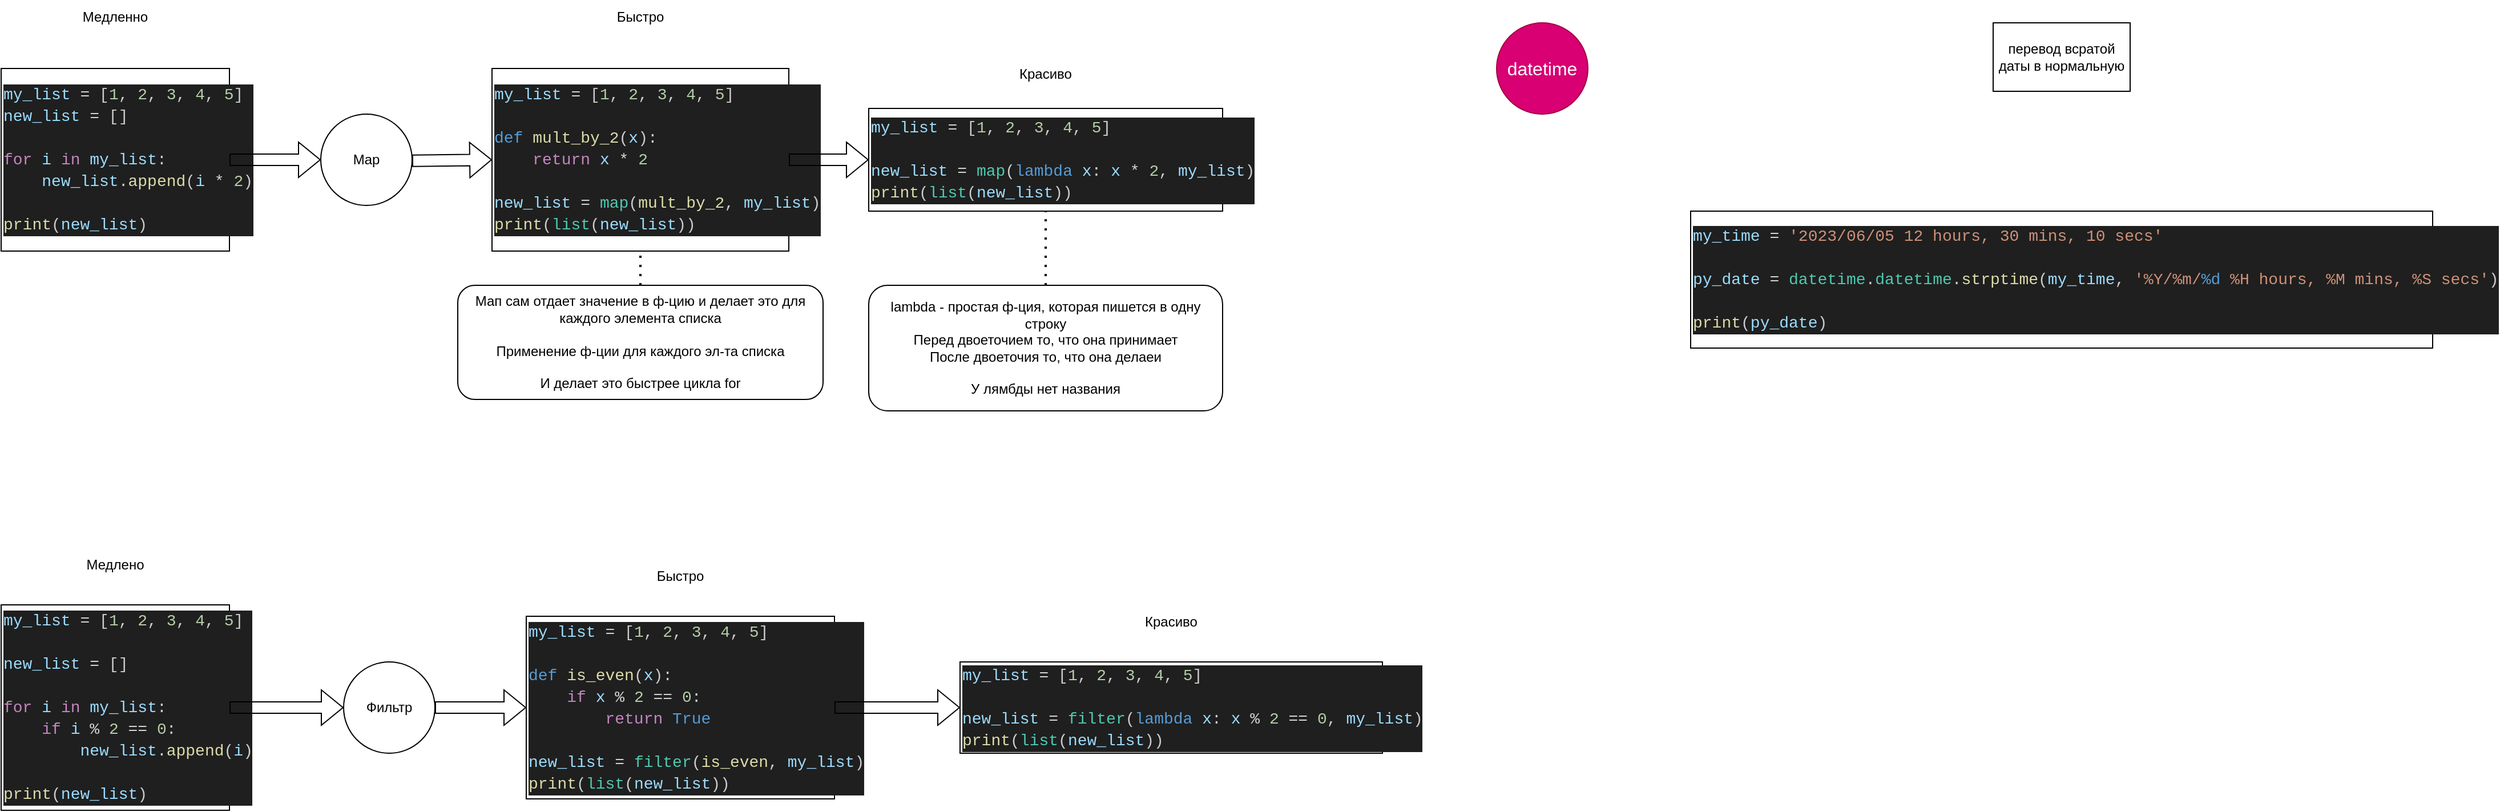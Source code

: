 <mxfile version="26.0.4">
  <diagram name="Страница — 1" id="1wJ-21scg9idzIs07e5_">
    <mxGraphModel dx="794" dy="1114" grid="1" gridSize="10" guides="1" tooltips="1" connect="1" arrows="1" fold="1" page="1" pageScale="1" pageWidth="827" pageHeight="1169" math="0" shadow="0">
      <root>
        <mxCell id="0" />
        <mxCell id="1" parent="0" />
        <mxCell id="25CpnA7_afA4pTST0aY2-1" value="Map" style="ellipse;whiteSpace=wrap;html=1;aspect=fixed;" parent="1" vertex="1">
          <mxGeometry x="330" y="120" width="80" height="80" as="geometry" />
        </mxCell>
        <mxCell id="25CpnA7_afA4pTST0aY2-2" value="&lt;div style=&quot;color: rgb(204, 204, 204); background-color: rgb(31, 31, 31); font-family: Consolas, &amp;quot;Courier New&amp;quot;, monospace; font-size: 14px; line-height: 19px; white-space: pre;&quot;&gt;&lt;div&gt;&lt;span style=&quot;color: rgb(156, 220, 254);&quot;&gt;my_list&lt;/span&gt; &lt;span style=&quot;color: rgb(212, 212, 212);&quot;&gt;=&lt;/span&gt; [&lt;span style=&quot;color: rgb(181, 206, 168);&quot;&gt;1&lt;/span&gt;, &lt;span style=&quot;color: rgb(181, 206, 168);&quot;&gt;2&lt;/span&gt;, &lt;span style=&quot;color: rgb(181, 206, 168);&quot;&gt;3&lt;/span&gt;, &lt;span style=&quot;color: rgb(181, 206, 168);&quot;&gt;4&lt;/span&gt;, &lt;span style=&quot;color: rgb(181, 206, 168);&quot;&gt;5&lt;/span&gt;]&lt;/div&gt;&lt;div&gt;&lt;span style=&quot;color: rgb(156, 220, 254);&quot;&gt;new_list&lt;/span&gt; &lt;span style=&quot;color: rgb(212, 212, 212);&quot;&gt;=&lt;/span&gt; []&lt;/div&gt;&lt;br&gt;&lt;div&gt;&lt;span style=&quot;color: rgb(197, 134, 192);&quot;&gt;for&lt;/span&gt; &lt;span style=&quot;color: rgb(156, 220, 254);&quot;&gt;i&lt;/span&gt; &lt;span style=&quot;color: rgb(197, 134, 192);&quot;&gt;in&lt;/span&gt; &lt;span style=&quot;color: rgb(156, 220, 254);&quot;&gt;my_list&lt;/span&gt;:&lt;/div&gt;&lt;div&gt;&amp;nbsp; &amp;nbsp; &lt;span style=&quot;color: rgb(156, 220, 254);&quot;&gt;new_list&lt;/span&gt;.&lt;span style=&quot;color: rgb(220, 220, 170);&quot;&gt;append&lt;/span&gt;(&lt;span style=&quot;color: rgb(156, 220, 254);&quot;&gt;i&lt;/span&gt; &lt;span style=&quot;color: rgb(212, 212, 212);&quot;&gt;*&lt;/span&gt; &lt;span style=&quot;color: rgb(181, 206, 168);&quot;&gt;2&lt;/span&gt;)&lt;/div&gt;&lt;br&gt;&lt;div&gt;&lt;span style=&quot;color: rgb(220, 220, 170);&quot;&gt;print&lt;/span&gt;(&lt;span style=&quot;color: rgb(156, 220, 254);&quot;&gt;new_list&lt;/span&gt;)&lt;/div&gt;&lt;/div&gt;" style="rounded=0;whiteSpace=wrap;html=1;align=left;" parent="1" vertex="1">
          <mxGeometry x="50" y="80" width="200" height="160" as="geometry" />
        </mxCell>
        <mxCell id="25CpnA7_afA4pTST0aY2-3" value="Медленно" style="text;html=1;align=center;verticalAlign=middle;whiteSpace=wrap;rounded=0;" parent="1" vertex="1">
          <mxGeometry x="120" y="20" width="60" height="30" as="geometry" />
        </mxCell>
        <mxCell id="25CpnA7_afA4pTST0aY2-4" value="&lt;div style=&quot;color: rgb(204, 204, 204); background-color: rgb(31, 31, 31); font-family: Consolas, &amp;quot;Courier New&amp;quot;, monospace; font-size: 14px; line-height: 19px; white-space: pre;&quot;&gt;&lt;div&gt;&lt;span style=&quot;color: rgb(156, 220, 254);&quot;&gt;my_list&lt;/span&gt; &lt;span style=&quot;color: rgb(212, 212, 212);&quot;&gt;=&lt;/span&gt; [&lt;span style=&quot;color: rgb(181, 206, 168);&quot;&gt;1&lt;/span&gt;, &lt;span style=&quot;color: rgb(181, 206, 168);&quot;&gt;2&lt;/span&gt;, &lt;span style=&quot;color: rgb(181, 206, 168);&quot;&gt;3&lt;/span&gt;, &lt;span style=&quot;color: rgb(181, 206, 168);&quot;&gt;4&lt;/span&gt;, &lt;span style=&quot;color: rgb(181, 206, 168);&quot;&gt;5&lt;/span&gt;]&lt;/div&gt;&lt;br&gt;&lt;div&gt;&lt;span style=&quot;color: rgb(86, 156, 214);&quot;&gt;def&lt;/span&gt; &lt;span style=&quot;color: rgb(220, 220, 170);&quot;&gt;mult_by_2&lt;/span&gt;(&lt;span style=&quot;color: rgb(156, 220, 254);&quot;&gt;x&lt;/span&gt;): &lt;/div&gt;&lt;div&gt;&lt;span style=&quot;background-color: light-dark(rgb(31, 31, 31), rgb(210, 210, 210)); color: light-dark(rgb(204, 204, 204), rgb(62, 62, 62));&quot;&gt;&amp;nbsp; &amp;nbsp; &lt;/span&gt;&lt;span style=&quot;background-color: light-dark(rgb(31, 31, 31), rgb(210, 210, 210)); color: rgb(197, 134, 192);&quot;&gt;return&lt;/span&gt;&lt;span style=&quot;background-color: light-dark(rgb(31, 31, 31), rgb(210, 210, 210)); color: light-dark(rgb(204, 204, 204), rgb(62, 62, 62));&quot;&gt; &lt;/span&gt;&lt;span style=&quot;background-color: light-dark(rgb(31, 31, 31), rgb(210, 210, 210)); color: rgb(156, 220, 254);&quot;&gt;x&lt;/span&gt;&lt;span style=&quot;background-color: light-dark(rgb(31, 31, 31), rgb(210, 210, 210)); color: light-dark(rgb(204, 204, 204), rgb(62, 62, 62));&quot;&gt; &lt;/span&gt;&lt;span style=&quot;background-color: light-dark(rgb(31, 31, 31), rgb(210, 210, 210)); color: rgb(212, 212, 212);&quot;&gt;*&lt;/span&gt;&lt;span style=&quot;background-color: light-dark(rgb(31, 31, 31), rgb(210, 210, 210)); color: light-dark(rgb(204, 204, 204), rgb(62, 62, 62));&quot;&gt; &lt;/span&gt;&lt;span style=&quot;background-color: light-dark(rgb(31, 31, 31), rgb(210, 210, 210)); color: rgb(181, 206, 168);&quot;&gt;2&lt;/span&gt;&lt;/div&gt;&lt;br&gt;&lt;div&gt;&lt;span style=&quot;color: rgb(156, 220, 254);&quot;&gt;new_list&lt;/span&gt; &lt;span style=&quot;color: rgb(212, 212, 212);&quot;&gt;=&lt;/span&gt; &lt;span style=&quot;color: rgb(78, 201, 176);&quot;&gt;map&lt;/span&gt;(&lt;span style=&quot;color: rgb(220, 220, 170);&quot;&gt;mult_by_2&lt;/span&gt;, &lt;span style=&quot;color: rgb(156, 220, 254);&quot;&gt;my_list&lt;/span&gt;)&lt;/div&gt;&lt;div&gt;&lt;span style=&quot;color: rgb(220, 220, 170);&quot;&gt;print&lt;/span&gt;(&lt;span style=&quot;color: rgb(78, 201, 176);&quot;&gt;list&lt;/span&gt;(&lt;span style=&quot;color: rgb(156, 220, 254);&quot;&gt;new_list&lt;/span&gt;))&lt;/div&gt;&lt;/div&gt;" style="rounded=0;whiteSpace=wrap;html=1;align=left;" parent="1" vertex="1">
          <mxGeometry x="480" y="80" width="260" height="160" as="geometry" />
        </mxCell>
        <mxCell id="25CpnA7_afA4pTST0aY2-5" value="Быстро" style="text;html=1;align=center;verticalAlign=middle;whiteSpace=wrap;rounded=0;" parent="1" vertex="1">
          <mxGeometry x="580" y="20" width="60" height="30" as="geometry" />
        </mxCell>
        <mxCell id="25CpnA7_afA4pTST0aY2-6" value="" style="shape=flexArrow;endArrow=classic;html=1;rounded=0;" parent="1" source="25CpnA7_afA4pTST0aY2-2" target="25CpnA7_afA4pTST0aY2-1" edge="1">
          <mxGeometry width="50" height="50" relative="1" as="geometry">
            <mxPoint x="340" y="190" as="sourcePoint" />
            <mxPoint x="390" y="140" as="targetPoint" />
          </mxGeometry>
        </mxCell>
        <mxCell id="25CpnA7_afA4pTST0aY2-7" value="" style="shape=flexArrow;endArrow=classic;html=1;rounded=0;" parent="1" source="25CpnA7_afA4pTST0aY2-1" target="25CpnA7_afA4pTST0aY2-4" edge="1">
          <mxGeometry width="50" height="50" relative="1" as="geometry">
            <mxPoint x="340" y="190" as="sourcePoint" />
            <mxPoint x="390" y="140" as="targetPoint" />
          </mxGeometry>
        </mxCell>
        <mxCell id="25CpnA7_afA4pTST0aY2-8" value="Мап сам отдает значение в ф-цию и делает это для каждого элемента списка&lt;div&gt;&lt;br&gt;&lt;/div&gt;&lt;div&gt;Применение ф-ции для каждого эл-та списка&lt;br&gt;&lt;div&gt;&lt;br&gt;&lt;/div&gt;&lt;div&gt;И делает это быстрее цикла for&lt;/div&gt;&lt;/div&gt;" style="rounded=1;whiteSpace=wrap;html=1;" parent="1" vertex="1">
          <mxGeometry x="450" y="270" width="320" height="100" as="geometry" />
        </mxCell>
        <mxCell id="25CpnA7_afA4pTST0aY2-9" value="" style="endArrow=none;dashed=1;html=1;dashPattern=1 3;strokeWidth=2;rounded=0;" parent="1" source="25CpnA7_afA4pTST0aY2-8" target="25CpnA7_afA4pTST0aY2-4" edge="1">
          <mxGeometry width="50" height="50" relative="1" as="geometry">
            <mxPoint x="540" y="260" as="sourcePoint" />
            <mxPoint x="590" y="210" as="targetPoint" />
          </mxGeometry>
        </mxCell>
        <mxCell id="25CpnA7_afA4pTST0aY2-10" value="" style="shape=flexArrow;endArrow=classic;html=1;rounded=0;" parent="1" source="25CpnA7_afA4pTST0aY2-4" target="25CpnA7_afA4pTST0aY2-11" edge="1">
          <mxGeometry width="50" height="50" relative="1" as="geometry">
            <mxPoint x="740" y="159.5" as="sourcePoint" />
            <mxPoint x="810" y="159.5" as="targetPoint" />
          </mxGeometry>
        </mxCell>
        <mxCell id="25CpnA7_afA4pTST0aY2-11" value="&lt;div style=&quot;color: rgb(204, 204, 204); background-color: rgb(31, 31, 31); font-family: Consolas, &amp;quot;Courier New&amp;quot;, monospace; font-size: 14px; line-height: 19px; white-space: pre;&quot;&gt;&lt;div&gt;&lt;span style=&quot;background-color: light-dark(rgb(31, 31, 31), rgb(210, 210, 210)); color: rgb(156, 220, 254);&quot;&gt;my_list&lt;/span&gt;&lt;span style=&quot;background-color: light-dark(rgb(31, 31, 31), rgb(210, 210, 210)); color: light-dark(rgb(204, 204, 204), rgb(62, 62, 62));&quot;&gt; &lt;/span&gt;&lt;span style=&quot;background-color: light-dark(rgb(31, 31, 31), rgb(210, 210, 210)); color: rgb(212, 212, 212);&quot;&gt;=&lt;/span&gt;&lt;span style=&quot;background-color: light-dark(rgb(31, 31, 31), rgb(210, 210, 210)); color: light-dark(rgb(204, 204, 204), rgb(62, 62, 62));&quot;&gt; [&lt;/span&gt;&lt;span style=&quot;background-color: light-dark(rgb(31, 31, 31), rgb(210, 210, 210)); color: rgb(181, 206, 168);&quot;&gt;1&lt;/span&gt;&lt;span style=&quot;background-color: light-dark(rgb(31, 31, 31), rgb(210, 210, 210)); color: light-dark(rgb(204, 204, 204), rgb(62, 62, 62));&quot;&gt;, &lt;/span&gt;&lt;span style=&quot;background-color: light-dark(rgb(31, 31, 31), rgb(210, 210, 210)); color: rgb(181, 206, 168);&quot;&gt;2&lt;/span&gt;&lt;span style=&quot;background-color: light-dark(rgb(31, 31, 31), rgb(210, 210, 210)); color: light-dark(rgb(204, 204, 204), rgb(62, 62, 62));&quot;&gt;, &lt;/span&gt;&lt;span style=&quot;background-color: light-dark(rgb(31, 31, 31), rgb(210, 210, 210)); color: rgb(181, 206, 168);&quot;&gt;3&lt;/span&gt;&lt;span style=&quot;background-color: light-dark(rgb(31, 31, 31), rgb(210, 210, 210)); color: light-dark(rgb(204, 204, 204), rgb(62, 62, 62));&quot;&gt;, &lt;/span&gt;&lt;span style=&quot;background-color: light-dark(rgb(31, 31, 31), rgb(210, 210, 210)); color: rgb(181, 206, 168);&quot;&gt;4&lt;/span&gt;&lt;span style=&quot;background-color: light-dark(rgb(31, 31, 31), rgb(210, 210, 210)); color: light-dark(rgb(204, 204, 204), rgb(62, 62, 62));&quot;&gt;, &lt;/span&gt;&lt;span style=&quot;background-color: light-dark(rgb(31, 31, 31), rgb(210, 210, 210)); color: rgb(181, 206, 168);&quot;&gt;5&lt;/span&gt;&lt;span style=&quot;background-color: light-dark(rgb(31, 31, 31), rgb(210, 210, 210)); color: light-dark(rgb(204, 204, 204), rgb(62, 62, 62));&quot;&gt;]&lt;/span&gt;&lt;/div&gt;&lt;br&gt;&lt;div&gt;&lt;span style=&quot;color: rgb(156, 220, 254);&quot;&gt;new_list&lt;/span&gt; &lt;span style=&quot;color: rgb(212, 212, 212);&quot;&gt;=&lt;/span&gt; &lt;span style=&quot;color: rgb(78, 201, 176);&quot;&gt;map&lt;/span&gt;(&lt;span style=&quot;color: rgb(86, 156, 214);&quot;&gt;lambda&lt;/span&gt; &lt;span style=&quot;color: rgb(156, 220, 254);&quot;&gt;x&lt;/span&gt;: &lt;span style=&quot;color: rgb(156, 220, 254);&quot;&gt;x&lt;/span&gt; &lt;span style=&quot;color: rgb(212, 212, 212);&quot;&gt;*&lt;/span&gt; &lt;span style=&quot;color: rgb(181, 206, 168);&quot;&gt;2&lt;/span&gt;, &lt;span style=&quot;color: rgb(156, 220, 254);&quot;&gt;my_list&lt;/span&gt;)&lt;/div&gt;&lt;div&gt;&lt;span style=&quot;color: rgb(220, 220, 170);&quot;&gt;print&lt;/span&gt;(&lt;span style=&quot;color: rgb(78, 201, 176);&quot;&gt;list&lt;/span&gt;(&lt;span style=&quot;color: rgb(156, 220, 254);&quot;&gt;new_list&lt;/span&gt;))&lt;/div&gt;&lt;/div&gt;" style="rounded=0;whiteSpace=wrap;html=1;align=left;" parent="1" vertex="1">
          <mxGeometry x="810" y="115" width="310" height="90" as="geometry" />
        </mxCell>
        <mxCell id="25CpnA7_afA4pTST0aY2-15" value="lambda - простая ф-ция, которая пишется в одну строку&lt;div&gt;Перед двоеточием то, что она принимает&lt;/div&gt;&lt;div&gt;После двоеточия то, что она делаеи&lt;/div&gt;&lt;div&gt;&lt;br&gt;&lt;/div&gt;&lt;div&gt;У лямбды нет названия&lt;/div&gt;" style="rounded=1;whiteSpace=wrap;html=1;" parent="1" vertex="1">
          <mxGeometry x="810" y="270" width="310" height="110" as="geometry" />
        </mxCell>
        <mxCell id="25CpnA7_afA4pTST0aY2-16" value="" style="endArrow=none;dashed=1;html=1;dashPattern=1 3;strokeWidth=2;rounded=0;" parent="1" source="25CpnA7_afA4pTST0aY2-15" target="25CpnA7_afA4pTST0aY2-11" edge="1">
          <mxGeometry width="50" height="50" relative="1" as="geometry">
            <mxPoint x="800" y="270" as="sourcePoint" />
            <mxPoint x="850" y="220" as="targetPoint" />
          </mxGeometry>
        </mxCell>
        <mxCell id="25CpnA7_afA4pTST0aY2-17" value="Красиво" style="text;html=1;align=center;verticalAlign=middle;whiteSpace=wrap;rounded=0;" parent="1" vertex="1">
          <mxGeometry x="935" y="70" width="60" height="30" as="geometry" />
        </mxCell>
        <mxCell id="25CpnA7_afA4pTST0aY2-18" value="&lt;div style=&quot;color: rgb(204, 204, 204); background-color: rgb(31, 31, 31); font-family: Consolas, &amp;quot;Courier New&amp;quot;, monospace; font-size: 14px; line-height: 19px; white-space: pre;&quot;&gt;&lt;div&gt;&lt;span style=&quot;color: #9cdcfe;&quot;&gt;my_list&lt;/span&gt; &lt;span style=&quot;color: #d4d4d4;&quot;&gt;=&lt;/span&gt; [&lt;span style=&quot;color: #b5cea8;&quot;&gt;1&lt;/span&gt;, &lt;span style=&quot;color: #b5cea8;&quot;&gt;2&lt;/span&gt;, &lt;span style=&quot;color: #b5cea8;&quot;&gt;3&lt;/span&gt;, &lt;span style=&quot;color: #b5cea8;&quot;&gt;4&lt;/span&gt;, &lt;span style=&quot;color: #b5cea8;&quot;&gt;5&lt;/span&gt;]&lt;/div&gt;&lt;br&gt;&lt;div&gt;&lt;span style=&quot;color: #9cdcfe;&quot;&gt;new_list&lt;/span&gt; &lt;span style=&quot;color: #d4d4d4;&quot;&gt;=&lt;/span&gt; []&lt;/div&gt;&lt;br&gt;&lt;div&gt;&lt;span style=&quot;color: #c586c0;&quot;&gt;for&lt;/span&gt; &lt;span style=&quot;color: #9cdcfe;&quot;&gt;i&lt;/span&gt; &lt;span style=&quot;color: #c586c0;&quot;&gt;in&lt;/span&gt; &lt;span style=&quot;color: #9cdcfe;&quot;&gt;my_list&lt;/span&gt;:&lt;/div&gt;&lt;div&gt;&amp;nbsp; &amp;nbsp; &lt;span style=&quot;color: #c586c0;&quot;&gt;if&lt;/span&gt; &lt;span style=&quot;color: #9cdcfe;&quot;&gt;i&lt;/span&gt; &lt;span style=&quot;color: #d4d4d4;&quot;&gt;%&lt;/span&gt; &lt;span style=&quot;color: #b5cea8;&quot;&gt;2&lt;/span&gt; &lt;span style=&quot;color: #d4d4d4;&quot;&gt;==&lt;/span&gt; &lt;span style=&quot;color: #b5cea8;&quot;&gt;0&lt;/span&gt;:&lt;/div&gt;&lt;div&gt;&amp;nbsp; &amp;nbsp; &amp;nbsp; &amp;nbsp; &lt;span style=&quot;color: #9cdcfe;&quot;&gt;new_list&lt;/span&gt;.&lt;span style=&quot;color: #dcdcaa;&quot;&gt;append&lt;/span&gt;(&lt;span style=&quot;color: #9cdcfe;&quot;&gt;i&lt;/span&gt;)&lt;/div&gt;&lt;br&gt;&lt;div&gt;&lt;span style=&quot;color: #dcdcaa;&quot;&gt;print&lt;/span&gt;(&lt;span style=&quot;color: #9cdcfe;&quot;&gt;new_list&lt;/span&gt;)&lt;/div&gt;&lt;/div&gt;" style="rounded=0;whiteSpace=wrap;html=1;align=left;" parent="1" vertex="1">
          <mxGeometry x="50" y="550" width="200" height="180" as="geometry" />
        </mxCell>
        <mxCell id="25CpnA7_afA4pTST0aY2-19" value="Медлено" style="text;html=1;align=center;verticalAlign=middle;whiteSpace=wrap;rounded=0;" parent="1" vertex="1">
          <mxGeometry x="120" y="500" width="60" height="30" as="geometry" />
        </mxCell>
        <mxCell id="25CpnA7_afA4pTST0aY2-20" value="Фильтр" style="ellipse;whiteSpace=wrap;html=1;aspect=fixed;" parent="1" vertex="1">
          <mxGeometry x="350" y="600" width="80" height="80" as="geometry" />
        </mxCell>
        <mxCell id="25CpnA7_afA4pTST0aY2-21" value="" style="shape=flexArrow;endArrow=classic;html=1;rounded=0;" parent="1" source="25CpnA7_afA4pTST0aY2-18" target="25CpnA7_afA4pTST0aY2-20" edge="1">
          <mxGeometry width="50" height="50" relative="1" as="geometry">
            <mxPoint x="290" y="630" as="sourcePoint" />
            <mxPoint x="340" y="580" as="targetPoint" />
          </mxGeometry>
        </mxCell>
        <mxCell id="25CpnA7_afA4pTST0aY2-22" value="" style="shape=flexArrow;endArrow=classic;html=1;rounded=0;" parent="1" source="25CpnA7_afA4pTST0aY2-20" target="25CpnA7_afA4pTST0aY2-23" edge="1">
          <mxGeometry width="50" height="50" relative="1" as="geometry">
            <mxPoint x="450" y="650" as="sourcePoint" />
            <mxPoint x="500" y="600" as="targetPoint" />
          </mxGeometry>
        </mxCell>
        <mxCell id="25CpnA7_afA4pTST0aY2-23" value="&lt;div style=&quot;color: rgb(204, 204, 204); background-color: rgb(31, 31, 31); font-family: Consolas, &amp;quot;Courier New&amp;quot;, monospace; font-size: 14px; line-height: 19px; white-space: pre;&quot;&gt;&lt;div&gt;&lt;span style=&quot;color: #9cdcfe;&quot;&gt;my_list&lt;/span&gt; &lt;span style=&quot;color: #d4d4d4;&quot;&gt;=&lt;/span&gt; [&lt;span style=&quot;color: #b5cea8;&quot;&gt;1&lt;/span&gt;, &lt;span style=&quot;color: #b5cea8;&quot;&gt;2&lt;/span&gt;, &lt;span style=&quot;color: #b5cea8;&quot;&gt;3&lt;/span&gt;, &lt;span style=&quot;color: #b5cea8;&quot;&gt;4&lt;/span&gt;, &lt;span style=&quot;color: #b5cea8;&quot;&gt;5&lt;/span&gt;]&lt;/div&gt;&lt;br&gt;&lt;div&gt;&lt;span style=&quot;color: #569cd6;&quot;&gt;def&lt;/span&gt; &lt;span style=&quot;color: #dcdcaa;&quot;&gt;is_even&lt;/span&gt;(&lt;span style=&quot;color: #9cdcfe;&quot;&gt;x&lt;/span&gt;):&lt;/div&gt;&lt;div&gt;&amp;nbsp; &amp;nbsp; &lt;span style=&quot;color: #c586c0;&quot;&gt;if&lt;/span&gt; &lt;span style=&quot;color: #9cdcfe;&quot;&gt;x&lt;/span&gt; &lt;span style=&quot;color: #d4d4d4;&quot;&gt;%&lt;/span&gt; &lt;span style=&quot;color: #b5cea8;&quot;&gt;2&lt;/span&gt; &lt;span style=&quot;color: #d4d4d4;&quot;&gt;==&lt;/span&gt; &lt;span style=&quot;color: #b5cea8;&quot;&gt;0&lt;/span&gt;:&lt;/div&gt;&lt;div&gt;&amp;nbsp; &amp;nbsp; &amp;nbsp; &amp;nbsp; &lt;span style=&quot;color: #c586c0;&quot;&gt;return&lt;/span&gt; &lt;span style=&quot;color: #569cd6;&quot;&gt;True&lt;/span&gt;&lt;/div&gt;&lt;div&gt;&amp;nbsp; &amp;nbsp; &lt;/div&gt;&lt;div&gt;&lt;span style=&quot;color: #9cdcfe;&quot;&gt;new_list&lt;/span&gt; &lt;span style=&quot;color: #d4d4d4;&quot;&gt;=&lt;/span&gt; &lt;span style=&quot;color: #4ec9b0;&quot;&gt;filter&lt;/span&gt;(&lt;span style=&quot;color: #dcdcaa;&quot;&gt;is_even&lt;/span&gt;, &lt;span style=&quot;color: #9cdcfe;&quot;&gt;my_list&lt;/span&gt;)&lt;/div&gt;&lt;div&gt;&lt;span style=&quot;color: #dcdcaa;&quot;&gt;print&lt;/span&gt;(&lt;span style=&quot;color: #4ec9b0;&quot;&gt;list&lt;/span&gt;(&lt;span style=&quot;color: #9cdcfe;&quot;&gt;new_list&lt;/span&gt;))&lt;/div&gt;&lt;/div&gt;" style="rounded=0;whiteSpace=wrap;html=1;align=left;" parent="1" vertex="1">
          <mxGeometry x="510" y="560" width="270" height="160" as="geometry" />
        </mxCell>
        <mxCell id="25CpnA7_afA4pTST0aY2-24" value="Быстро" style="text;html=1;align=center;verticalAlign=middle;whiteSpace=wrap;rounded=0;" parent="1" vertex="1">
          <mxGeometry x="615" y="510" width="60" height="30" as="geometry" />
        </mxCell>
        <mxCell id="25CpnA7_afA4pTST0aY2-25" value="&lt;div style=&quot;color: rgb(204, 204, 204); background-color: rgb(31, 31, 31); font-family: Consolas, &amp;quot;Courier New&amp;quot;, monospace; font-size: 14px; line-height: 19px; white-space: pre;&quot;&gt;&lt;div&gt;&lt;span style=&quot;color: #9cdcfe;&quot;&gt;my_list&lt;/span&gt; &lt;span style=&quot;color: #d4d4d4;&quot;&gt;=&lt;/span&gt; [&lt;span style=&quot;color: #b5cea8;&quot;&gt;1&lt;/span&gt;, &lt;span style=&quot;color: #b5cea8;&quot;&gt;2&lt;/span&gt;, &lt;span style=&quot;color: #b5cea8;&quot;&gt;3&lt;/span&gt;, &lt;span style=&quot;color: #b5cea8;&quot;&gt;4&lt;/span&gt;, &lt;span style=&quot;color: #b5cea8;&quot;&gt;5&lt;/span&gt;]&lt;/div&gt;&lt;br&gt;&lt;div&gt;&lt;span style=&quot;color: #9cdcfe;&quot;&gt;new_list&lt;/span&gt; &lt;span style=&quot;color: #d4d4d4;&quot;&gt;=&lt;/span&gt; &lt;span style=&quot;color: #4ec9b0;&quot;&gt;filter&lt;/span&gt;(&lt;span style=&quot;color: #569cd6;&quot;&gt;lambda&lt;/span&gt; &lt;span style=&quot;color: #9cdcfe;&quot;&gt;x&lt;/span&gt;: &lt;span style=&quot;color: #9cdcfe;&quot;&gt;x&lt;/span&gt; &lt;span style=&quot;color: #d4d4d4;&quot;&gt;%&lt;/span&gt; &lt;span style=&quot;color: #b5cea8;&quot;&gt;2&lt;/span&gt; &lt;span style=&quot;color: #d4d4d4;&quot;&gt;==&lt;/span&gt; &lt;span style=&quot;color: #b5cea8;&quot;&gt;0&lt;/span&gt;, &lt;span style=&quot;color: #9cdcfe;&quot;&gt;my_list&lt;/span&gt;)&lt;/div&gt;&lt;div&gt;&lt;span style=&quot;color: #dcdcaa;&quot;&gt;print&lt;/span&gt;(&lt;span style=&quot;color: #4ec9b0;&quot;&gt;list&lt;/span&gt;(&lt;span style=&quot;color: #9cdcfe;&quot;&gt;new_list&lt;/span&gt;))&lt;/div&gt;&lt;/div&gt;" style="rounded=0;whiteSpace=wrap;html=1;align=left;" parent="1" vertex="1">
          <mxGeometry x="890" y="600" width="370" height="80" as="geometry" />
        </mxCell>
        <mxCell id="25CpnA7_afA4pTST0aY2-26" value="" style="shape=flexArrow;endArrow=classic;html=1;rounded=0;" parent="1" source="25CpnA7_afA4pTST0aY2-23" target="25CpnA7_afA4pTST0aY2-25" edge="1">
          <mxGeometry width="50" height="50" relative="1" as="geometry">
            <mxPoint x="890" y="620" as="sourcePoint" />
            <mxPoint x="940" y="570" as="targetPoint" />
          </mxGeometry>
        </mxCell>
        <mxCell id="25CpnA7_afA4pTST0aY2-27" value="Красиво" style="text;html=1;align=center;verticalAlign=middle;whiteSpace=wrap;rounded=0;" parent="1" vertex="1">
          <mxGeometry x="1045" y="550" width="60" height="30" as="geometry" />
        </mxCell>
        <mxCell id="25CpnA7_afA4pTST0aY2-28" value="datetime" style="ellipse;whiteSpace=wrap;html=1;aspect=fixed;fillColor=#d80073;fontColor=#ffffff;strokeColor=#A50040;fontSize=16;" parent="1" vertex="1">
          <mxGeometry x="1360" y="40" width="80" height="80" as="geometry" />
        </mxCell>
        <mxCell id="Fcsg4puwqGV1va6i-tb--1" value="&lt;div style=&quot;color: rgb(204, 204, 204); background-color: rgb(31, 31, 31); font-family: Consolas, &amp;quot;Courier New&amp;quot;, monospace; font-size: 14px; line-height: 19px; white-space: pre;&quot;&gt;&lt;div&gt;&lt;span style=&quot;color: #9cdcfe;&quot;&gt;my_time&lt;/span&gt; &lt;span style=&quot;color: #d4d4d4;&quot;&gt;=&lt;/span&gt; &lt;span style=&quot;color: #ce9178;&quot;&gt;&#39;2023/06/05 12 hours, 30 mins, 10 secs&#39;&lt;/span&gt;&lt;/div&gt;&lt;br&gt;&lt;div&gt;&lt;span style=&quot;color: #9cdcfe;&quot;&gt;py_date&lt;/span&gt; &lt;span style=&quot;color: #d4d4d4;&quot;&gt;=&lt;/span&gt; &lt;span style=&quot;color: #4ec9b0;&quot;&gt;datetime&lt;/span&gt;.&lt;span style=&quot;color: #4ec9b0;&quot;&gt;datetime&lt;/span&gt;.&lt;span style=&quot;color: #dcdcaa;&quot;&gt;strptime&lt;/span&gt;(&lt;span style=&quot;color: #9cdcfe;&quot;&gt;my_time&lt;/span&gt;, &lt;span style=&quot;color: #ce9178;&quot;&gt;&#39;%Y/%m/&lt;/span&gt;&lt;span style=&quot;color: #569cd6;&quot;&gt;%d&lt;/span&gt;&lt;span style=&quot;color: #ce9178;&quot;&gt; %H hours, %M mins, %S secs&#39;&lt;/span&gt;)&lt;/div&gt;&lt;br&gt;&lt;div&gt;&lt;span style=&quot;color: #dcdcaa;&quot;&gt;print&lt;/span&gt;(&lt;span style=&quot;color: #9cdcfe;&quot;&gt;py_date&lt;/span&gt;)&lt;/div&gt;&lt;/div&gt;" style="rounded=0;whiteSpace=wrap;html=1;align=left;" vertex="1" parent="1">
          <mxGeometry x="1530" y="205" width="650" height="120" as="geometry" />
        </mxCell>
        <mxCell id="Fcsg4puwqGV1va6i-tb--2" value="перевод всратой даты в нормальную" style="rounded=0;whiteSpace=wrap;html=1;" vertex="1" parent="1">
          <mxGeometry x="1795" y="40" width="120" height="60" as="geometry" />
        </mxCell>
      </root>
    </mxGraphModel>
  </diagram>
</mxfile>
